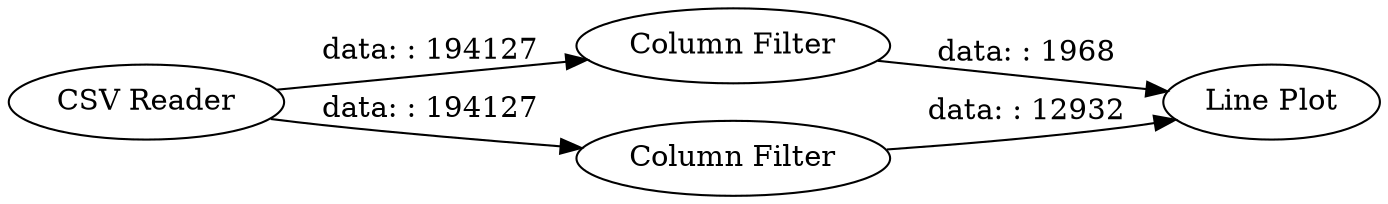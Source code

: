 digraph {
	"-8587169460534798220_1" [label="CSV Reader"]
	"-8587169460534798220_3" [label="Column Filter"]
	"-8587169460534798220_2" [label="Column Filter"]
	"-8587169460534798220_4" [label="Line Plot"]
	"-8587169460534798220_1" -> "-8587169460534798220_3" [label="data: : 194127"]
	"-8587169460534798220_1" -> "-8587169460534798220_2" [label="data: : 194127"]
	"-8587169460534798220_3" -> "-8587169460534798220_4" [label="data: : 1968"]
	"-8587169460534798220_2" -> "-8587169460534798220_4" [label="data: : 12932"]
	rankdir=LR
}
